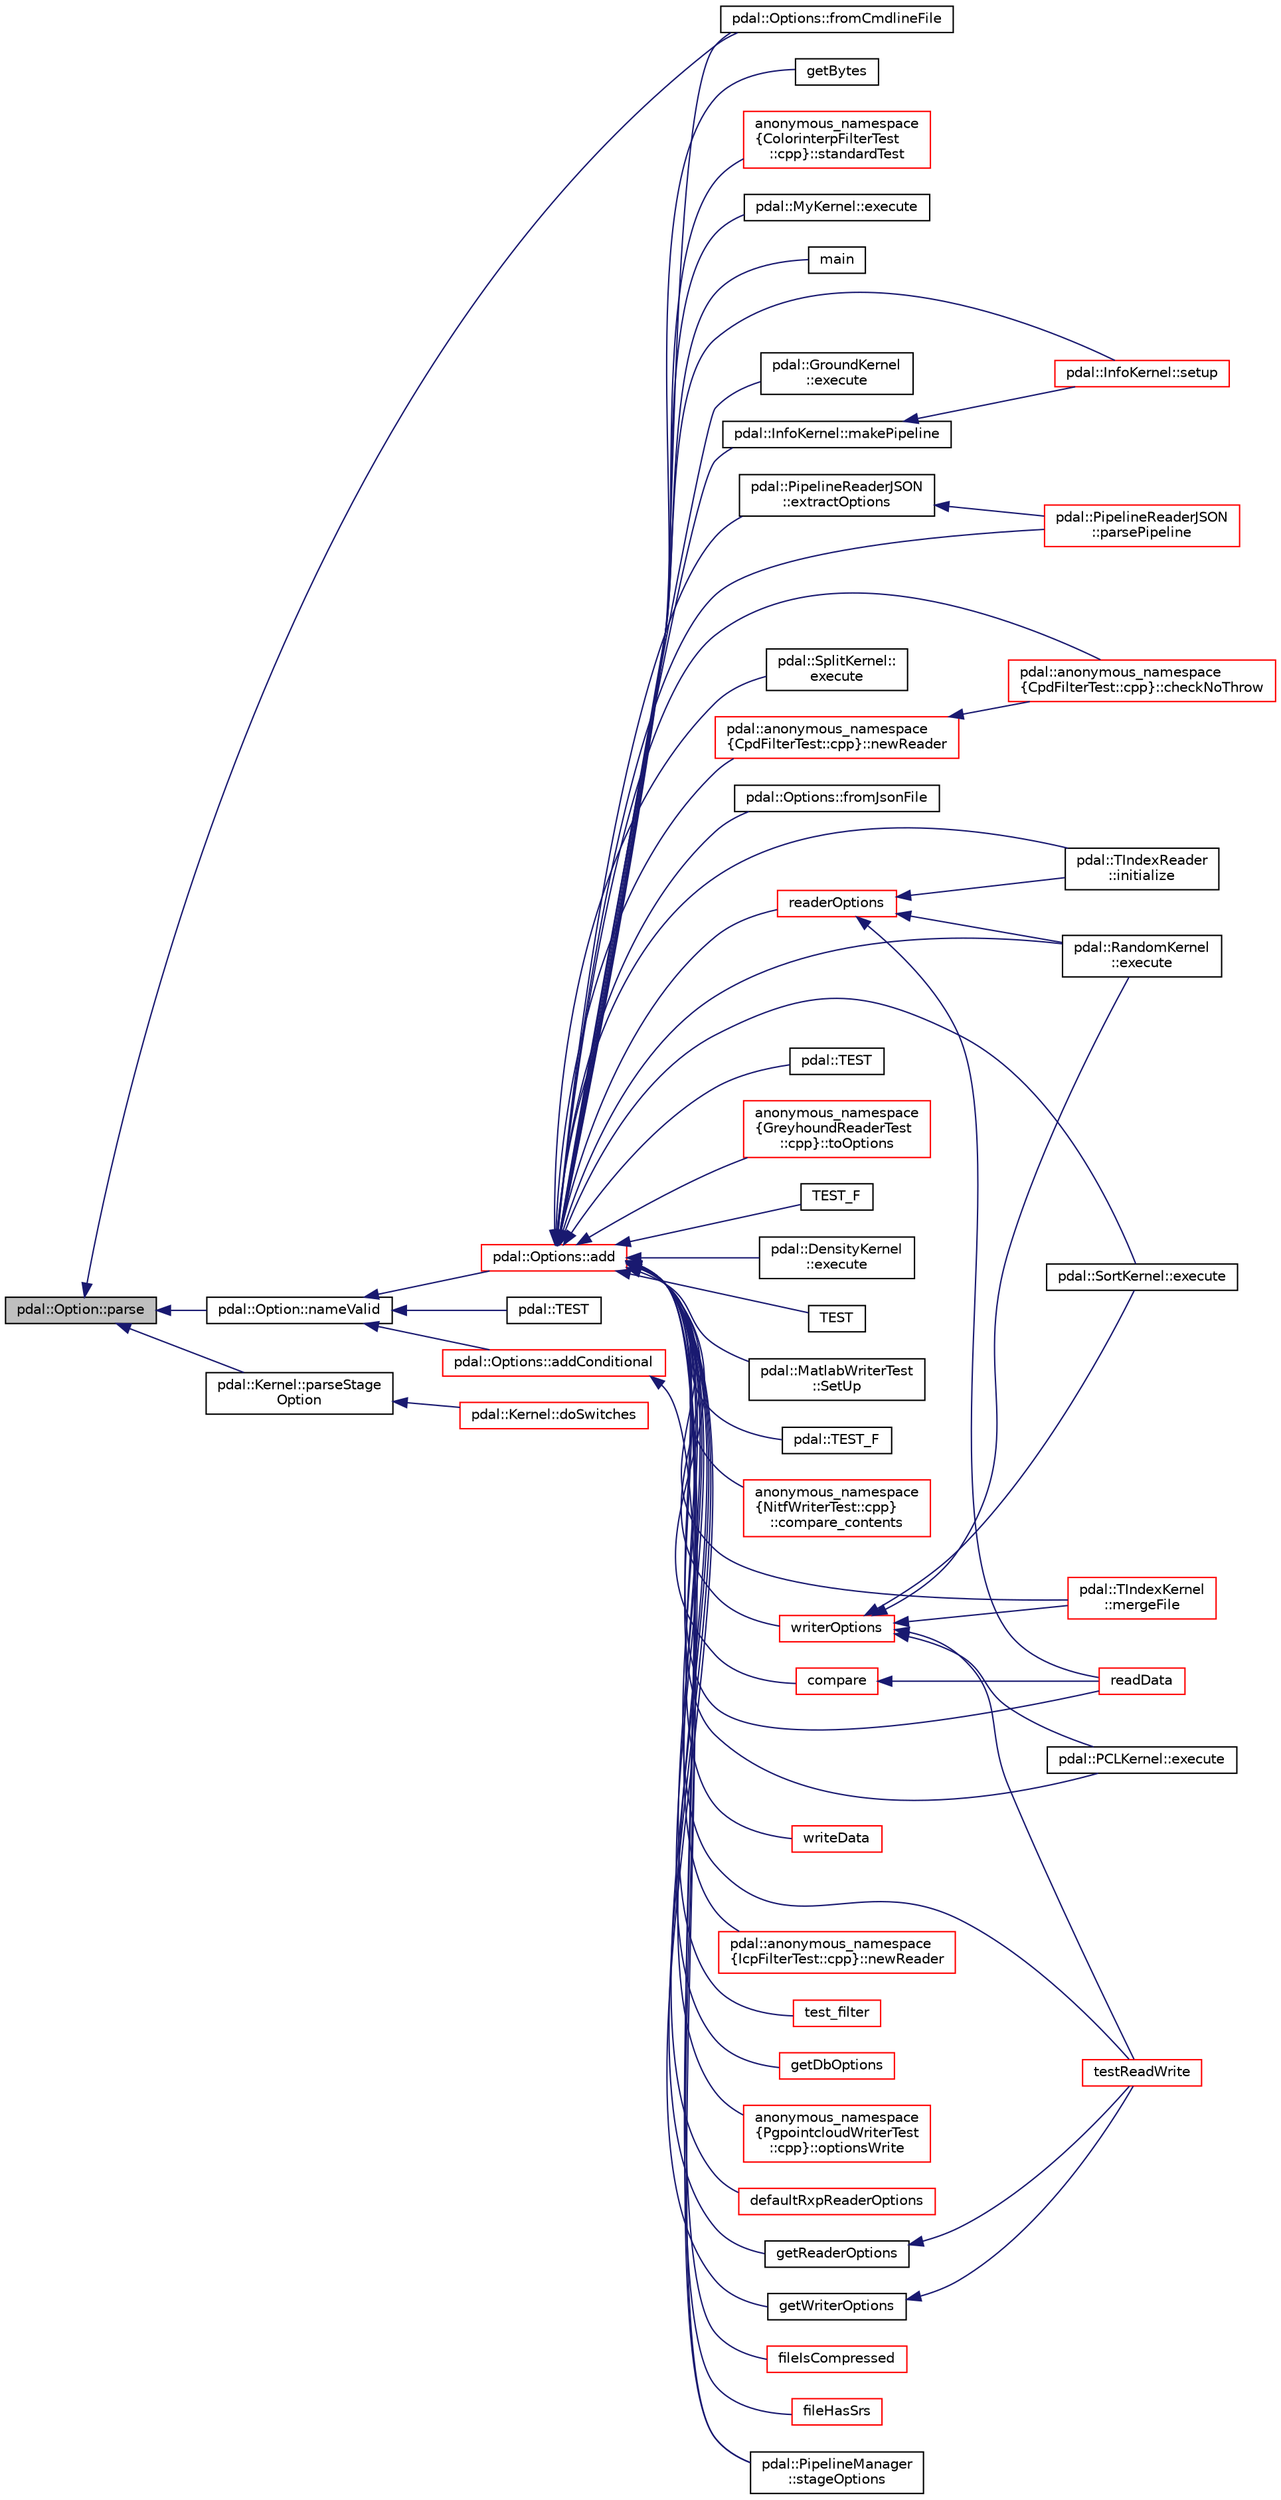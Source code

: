 digraph "pdal::Option::parse"
{
  edge [fontname="Helvetica",fontsize="10",labelfontname="Helvetica",labelfontsize="10"];
  node [fontname="Helvetica",fontsize="10",shape=record];
  rankdir="LR";
  Node1 [label="pdal::Option::parse",height=0.2,width=0.4,color="black", fillcolor="grey75", style="filled", fontcolor="black"];
  Node1 -> Node2 [dir="back",color="midnightblue",fontsize="10",style="solid",fontname="Helvetica"];
  Node2 [label="pdal::Options::fromCmdlineFile",height=0.2,width=0.4,color="black", fillcolor="white", style="filled",URL="$classpdal_1_1Options.html#a1a7ad95963052f30ee58f7958c201edf"];
  Node1 -> Node3 [dir="back",color="midnightblue",fontsize="10",style="solid",fontname="Helvetica"];
  Node3 [label="pdal::Option::nameValid",height=0.2,width=0.4,color="black", fillcolor="white", style="filled",URL="$classpdal_1_1Option.html#aef4422b88464a9cad83b3c11bf1f8cdd"];
  Node3 -> Node4 [dir="back",color="midnightblue",fontsize="10",style="solid",fontname="Helvetica"];
  Node4 [label="pdal::Options::add",height=0.2,width=0.4,color="red", fillcolor="white", style="filled",URL="$classpdal_1_1Options.html#a30826da39f9c4716412141eeeb719032"];
  Node4 -> Node5 [dir="back",color="midnightblue",fontsize="10",style="solid",fontname="Helvetica"];
  Node5 [label="pdal::MyKernel::execute",height=0.2,width=0.4,color="black", fillcolor="white", style="filled",URL="$classpdal_1_1MyKernel.html#a2aa834686cb68aab88b9d40df48d6f13"];
  Node4 -> Node6 [dir="back",color="midnightblue",fontsize="10",style="solid",fontname="Helvetica"];
  Node6 [label="main",height=0.2,width=0.4,color="black", fillcolor="white", style="filled",URL="$tutorial_8cpp.html#a0ddf1224851353fc92bfbff6f499fa97"];
  Node4 -> Node7 [dir="back",color="midnightblue",fontsize="10",style="solid",fontname="Helvetica"];
  Node7 [label="pdal::TIndexReader\l::initialize",height=0.2,width=0.4,color="black", fillcolor="white", style="filled",URL="$classpdal_1_1TIndexReader.html#a441e8f1f37ac3ac418c6d1a7144bf8cd"];
  Node4 -> Node8 [dir="back",color="midnightblue",fontsize="10",style="solid",fontname="Helvetica"];
  Node8 [label="pdal::GroundKernel\l::execute",height=0.2,width=0.4,color="black", fillcolor="white", style="filled",URL="$classpdal_1_1GroundKernel.html#a652b5f932cd5e982b887917a82f692e2"];
  Node4 -> Node9 [dir="back",color="midnightblue",fontsize="10",style="solid",fontname="Helvetica"];
  Node9 [label="pdal::InfoKernel::makePipeline",height=0.2,width=0.4,color="black", fillcolor="white", style="filled",URL="$classpdal_1_1InfoKernel.html#a5deb06e4be4b248c9e1257fc7edf7e65"];
  Node9 -> Node10 [dir="back",color="midnightblue",fontsize="10",style="solid",fontname="Helvetica"];
  Node10 [label="pdal::InfoKernel::setup",height=0.2,width=0.4,color="red", fillcolor="white", style="filled",URL="$classpdal_1_1InfoKernel.html#a00062fa07419bc191ed6269ce47e1fa0"];
  Node4 -> Node10 [dir="back",color="midnightblue",fontsize="10",style="solid",fontname="Helvetica"];
  Node4 -> Node11 [dir="back",color="midnightblue",fontsize="10",style="solid",fontname="Helvetica"];
  Node11 [label="pdal::RandomKernel\l::execute",height=0.2,width=0.4,color="black", fillcolor="white", style="filled",URL="$classpdal_1_1RandomKernel.html#ae101bc78cfab26709852a1ef31d7a38f"];
  Node4 -> Node12 [dir="back",color="midnightblue",fontsize="10",style="solid",fontname="Helvetica"];
  Node12 [label="pdal::SortKernel::execute",height=0.2,width=0.4,color="black", fillcolor="white", style="filled",URL="$classpdal_1_1SortKernel.html#a35de433cd919ac9fc87a957395323820"];
  Node4 -> Node13 [dir="back",color="midnightblue",fontsize="10",style="solid",fontname="Helvetica"];
  Node13 [label="pdal::SplitKernel::\lexecute",height=0.2,width=0.4,color="black", fillcolor="white", style="filled",URL="$classpdal_1_1SplitKernel.html#aa93e386ee8d67c65d5c31d39ec7c9971"];
  Node4 -> Node14 [dir="back",color="midnightblue",fontsize="10",style="solid",fontname="Helvetica"];
  Node14 [label="pdal::TIndexKernel\l::mergeFile",height=0.2,width=0.4,color="red", fillcolor="white", style="filled",URL="$classpdal_1_1TIndexKernel.html#a260c46e9fc8a9e5dddd395c93422dfa6"];
  Node4 -> Node15 [dir="back",color="midnightblue",fontsize="10",style="solid",fontname="Helvetica"];
  Node15 [label="pdal::Options::fromJsonFile",height=0.2,width=0.4,color="black", fillcolor="white", style="filled",URL="$classpdal_1_1Options.html#a54799c5d0bcb95e73a2574cc03aad119"];
  Node4 -> Node2 [dir="back",color="midnightblue",fontsize="10",style="solid",fontname="Helvetica"];
  Node4 -> Node16 [dir="back",color="midnightblue",fontsize="10",style="solid",fontname="Helvetica"];
  Node16 [label="pdal::PipelineManager\l::stageOptions",height=0.2,width=0.4,color="black", fillcolor="white", style="filled",URL="$classpdal_1_1PipelineManager.html#a41a70a32ff1b6bc62f036f77dfc3c7bb"];
  Node4 -> Node17 [dir="back",color="midnightblue",fontsize="10",style="solid",fontname="Helvetica"];
  Node17 [label="pdal::PipelineReaderJSON\l::parsePipeline",height=0.2,width=0.4,color="red", fillcolor="white", style="filled",URL="$classpdal_1_1PipelineReaderJSON.html#a648ae28bf1b1fc54a9aa92b5d880c434"];
  Node4 -> Node18 [dir="back",color="midnightblue",fontsize="10",style="solid",fontname="Helvetica"];
  Node18 [label="pdal::PipelineReaderJSON\l::extractOptions",height=0.2,width=0.4,color="black", fillcolor="white", style="filled",URL="$classpdal_1_1PipelineReaderJSON.html#a51024630985308ccf8843f250b685545"];
  Node18 -> Node17 [dir="back",color="midnightblue",fontsize="10",style="solid",fontname="Helvetica"];
  Node4 -> Node19 [dir="back",color="midnightblue",fontsize="10",style="solid",fontname="Helvetica"];
  Node19 [label="pdal::anonymous_namespace\l\{CpdFilterTest::cpp\}::newReader",height=0.2,width=0.4,color="red", fillcolor="white", style="filled",URL="$namespacepdal_1_1anonymous__namespace_02CpdFilterTest_8cpp_03.html#ac41688e5986694872a0680923dfbfe94"];
  Node19 -> Node20 [dir="back",color="midnightblue",fontsize="10",style="solid",fontname="Helvetica"];
  Node20 [label="pdal::anonymous_namespace\l\{CpdFilterTest::cpp\}::checkNoThrow",height=0.2,width=0.4,color="red", fillcolor="white", style="filled",URL="$namespacepdal_1_1anonymous__namespace_02CpdFilterTest_8cpp_03.html#a320ed17294674e9db1e7ca7095ae403b"];
  Node4 -> Node20 [dir="back",color="midnightblue",fontsize="10",style="solid",fontname="Helvetica"];
  Node4 -> Node21 [dir="back",color="midnightblue",fontsize="10",style="solid",fontname="Helvetica"];
  Node21 [label="pdal::TEST",height=0.2,width=0.4,color="black", fillcolor="white", style="filled",URL="$namespacepdal.html#aa08a44ef817054ea67b67520d2436a0f"];
  Node4 -> Node22 [dir="back",color="midnightblue",fontsize="10",style="solid",fontname="Helvetica"];
  Node22 [label="anonymous_namespace\l\{GreyhoundReaderTest\l::cpp\}::toOptions",height=0.2,width=0.4,color="red", fillcolor="white", style="filled",URL="$namespaceanonymous__namespace_02GreyhoundReaderTest_8cpp_03.html#a37a2d5510de037a955cadd3aac3caa83"];
  Node4 -> Node23 [dir="back",color="midnightblue",fontsize="10",style="solid",fontname="Helvetica"];
  Node23 [label="TEST_F",height=0.2,width=0.4,color="black", fillcolor="white", style="filled",URL="$GreyhoundReaderTest_8cpp.html#a9cf36985634c3277ff9ef8a401724bee"];
  Node4 -> Node24 [dir="back",color="midnightblue",fontsize="10",style="solid",fontname="Helvetica"];
  Node24 [label="pdal::DensityKernel\l::execute",height=0.2,width=0.4,color="black", fillcolor="white", style="filled",URL="$classpdal_1_1DensityKernel.html#a0c74e94ba52214ddb0455254fb25a0b3"];
  Node4 -> Node25 [dir="back",color="midnightblue",fontsize="10",style="solid",fontname="Helvetica"];
  Node25 [label="TEST",height=0.2,width=0.4,color="black", fillcolor="white", style="filled",URL="$HexbinFilterTest_8cpp.html#a3236b5bbf267f164a43a7e7d8ee9c0cc"];
  Node4 -> Node26 [dir="back",color="midnightblue",fontsize="10",style="solid",fontname="Helvetica"];
  Node26 [label="pdal::MatlabWriterTest\l::SetUp",height=0.2,width=0.4,color="black", fillcolor="white", style="filled",URL="$classpdal_1_1MatlabWriterTest.html#ae5cdef73554b9f7ac60b091f11bfdc01"];
  Node4 -> Node27 [dir="back",color="midnightblue",fontsize="10",style="solid",fontname="Helvetica"];
  Node27 [label="pdal::TEST_F",height=0.2,width=0.4,color="black", fillcolor="white", style="filled",URL="$namespacepdal.html#ab19387b4eb501050585c3603e06db46a"];
  Node4 -> Node28 [dir="back",color="midnightblue",fontsize="10",style="solid",fontname="Helvetica"];
  Node28 [label="anonymous_namespace\l\{NitfWriterTest::cpp\}\l::compare_contents",height=0.2,width=0.4,color="red", fillcolor="white", style="filled",URL="$namespaceanonymous__namespace_02NitfWriterTest_8cpp_03.html#a9850e52970d9cc3d2e55bc35a299a6dd"];
  Node4 -> Node29 [dir="back",color="midnightblue",fontsize="10",style="solid",fontname="Helvetica"];
  Node29 [label="readerOptions",height=0.2,width=0.4,color="red", fillcolor="white", style="filled",URL="$OCITest_8cpp.html#a6199cf7554920d2a08861796fcffebaa"];
  Node29 -> Node11 [dir="back",color="midnightblue",fontsize="10",style="solid",fontname="Helvetica"];
  Node29 -> Node7 [dir="back",color="midnightblue",fontsize="10",style="solid",fontname="Helvetica"];
  Node29 -> Node30 [dir="back",color="midnightblue",fontsize="10",style="solid",fontname="Helvetica"];
  Node30 [label="readData",height=0.2,width=0.4,color="red", fillcolor="white", style="filled",URL="$OCITest_8cpp.html#ab1703367762abc1490e00dcd5ccb29bc"];
  Node4 -> Node31 [dir="back",color="midnightblue",fontsize="10",style="solid",fontname="Helvetica"];
  Node31 [label="writerOptions",height=0.2,width=0.4,color="red", fillcolor="white", style="filled",URL="$OCITest_8cpp.html#a2895bbda54dda93a0d4b7e0947874134"];
  Node31 -> Node32 [dir="back",color="midnightblue",fontsize="10",style="solid",fontname="Helvetica"];
  Node32 [label="pdal::PCLKernel::execute",height=0.2,width=0.4,color="black", fillcolor="white", style="filled",URL="$classpdal_1_1PCLKernel.html#aab22ad378b4c29bbe5dd69ad6eb0c6ef"];
  Node31 -> Node12 [dir="back",color="midnightblue",fontsize="10",style="solid",fontname="Helvetica"];
  Node31 -> Node11 [dir="back",color="midnightblue",fontsize="10",style="solid",fontname="Helvetica"];
  Node31 -> Node14 [dir="back",color="midnightblue",fontsize="10",style="solid",fontname="Helvetica"];
  Node31 -> Node33 [dir="back",color="midnightblue",fontsize="10",style="solid",fontname="Helvetica"];
  Node33 [label="testReadWrite",height=0.2,width=0.4,color="red", fillcolor="white", style="filled",URL="$SQLiteTest_8cpp.html#a078fa742eaebb2e9f7c59f04870c810b"];
  Node4 -> Node34 [dir="back",color="midnightblue",fontsize="10",style="solid",fontname="Helvetica"];
  Node34 [label="writeData",height=0.2,width=0.4,color="red", fillcolor="white", style="filled",URL="$OCITest_8cpp.html#a344c9abffdaa06c7636b686a0ab4afcf"];
  Node4 -> Node35 [dir="back",color="midnightblue",fontsize="10",style="solid",fontname="Helvetica"];
  Node35 [label="compare",height=0.2,width=0.4,color="red", fillcolor="white", style="filled",URL="$OCITest_8cpp.html#aa992a42d3b52c376e3902f1412402781"];
  Node35 -> Node30 [dir="back",color="midnightblue",fontsize="10",style="solid",fontname="Helvetica"];
  Node4 -> Node30 [dir="back",color="midnightblue",fontsize="10",style="solid",fontname="Helvetica"];
  Node4 -> Node32 [dir="back",color="midnightblue",fontsize="10",style="solid",fontname="Helvetica"];
  Node4 -> Node36 [dir="back",color="midnightblue",fontsize="10",style="solid",fontname="Helvetica"];
  Node36 [label="pdal::anonymous_namespace\l\{IcpFilterTest::cpp\}::newReader",height=0.2,width=0.4,color="red", fillcolor="white", style="filled",URL="$namespacepdal_1_1anonymous__namespace_02IcpFilterTest_8cpp_03.html#af01af8888cc2abd24c7bbbcac99602b6"];
  Node4 -> Node37 [dir="back",color="midnightblue",fontsize="10",style="solid",fontname="Helvetica"];
  Node37 [label="test_filter",height=0.2,width=0.4,color="red", fillcolor="white", style="filled",URL="$PCLBlockFilterTest_8cpp.html#a506f5fda840d2b9c9ca9c0bd6433d27a"];
  Node4 -> Node38 [dir="back",color="midnightblue",fontsize="10",style="solid",fontname="Helvetica"];
  Node38 [label="getDbOptions",height=0.2,width=0.4,color="red", fillcolor="white", style="filled",URL="$PgpointcloudWriterTest_8cpp.html#a8e16b46491694e4a628ef5e332e7b664"];
  Node4 -> Node39 [dir="back",color="midnightblue",fontsize="10",style="solid",fontname="Helvetica"];
  Node39 [label="anonymous_namespace\l\{PgpointcloudWriterTest\l::cpp\}::optionsWrite",height=0.2,width=0.4,color="red", fillcolor="white", style="filled",URL="$namespaceanonymous__namespace_02PgpointcloudWriterTest_8cpp_03.html#a3209b8eba8b356583e962c597df644fd"];
  Node4 -> Node40 [dir="back",color="midnightblue",fontsize="10",style="solid",fontname="Helvetica"];
  Node40 [label="defaultRxpReaderOptions",height=0.2,width=0.4,color="red", fillcolor="white", style="filled",URL="$RxpReaderTest_8cpp.html#a42cc5864597ac030c7181f1b0e9ca09a"];
  Node4 -> Node41 [dir="back",color="midnightblue",fontsize="10",style="solid",fontname="Helvetica"];
  Node41 [label="getWriterOptions",height=0.2,width=0.4,color="black", fillcolor="white", style="filled",URL="$SQLiteTest_8cpp.html#a8feb4b20d13fe13ef5039e1eca234610"];
  Node41 -> Node33 [dir="back",color="midnightblue",fontsize="10",style="solid",fontname="Helvetica"];
  Node4 -> Node42 [dir="back",color="midnightblue",fontsize="10",style="solid",fontname="Helvetica"];
  Node42 [label="getReaderOptions",height=0.2,width=0.4,color="black", fillcolor="white", style="filled",URL="$SQLiteTest_8cpp.html#aa53b992824afcc867dfda9a269dc9728"];
  Node42 -> Node33 [dir="back",color="midnightblue",fontsize="10",style="solid",fontname="Helvetica"];
  Node4 -> Node33 [dir="back",color="midnightblue",fontsize="10",style="solid",fontname="Helvetica"];
  Node4 -> Node43 [dir="back",color="midnightblue",fontsize="10",style="solid",fontname="Helvetica"];
  Node43 [label="fileIsCompressed",height=0.2,width=0.4,color="red", fillcolor="white", style="filled",URL="$pc2pcTest_8cpp.html#a67c579fe6132748ac1a91c1c053d8d87"];
  Node4 -> Node44 [dir="back",color="midnightblue",fontsize="10",style="solid",fontname="Helvetica"];
  Node44 [label="fileHasSrs",height=0.2,width=0.4,color="red", fillcolor="white", style="filled",URL="$pc2pcTest_8cpp.html#a88ec459e7e2409cdd35e981f82bf1a88"];
  Node4 -> Node45 [dir="back",color="midnightblue",fontsize="10",style="solid",fontname="Helvetica"];
  Node45 [label="getBytes",height=0.2,width=0.4,color="black", fillcolor="white", style="filled",URL="$CompressionTest_8cpp.html#a6d46cc9b57a277b3a7c486859232bcf8"];
  Node4 -> Node46 [dir="back",color="midnightblue",fontsize="10",style="solid",fontname="Helvetica"];
  Node46 [label="anonymous_namespace\l\{ColorinterpFilterTest\l::cpp\}::standardTest",height=0.2,width=0.4,color="red", fillcolor="white", style="filled",URL="$namespaceanonymous__namespace_02ColorinterpFilterTest_8cpp_03.html#a2c7a8c71c9e37bd0e7821a01064bd259"];
  Node3 -> Node47 [dir="back",color="midnightblue",fontsize="10",style="solid",fontname="Helvetica"];
  Node47 [label="pdal::Options::addConditional",height=0.2,width=0.4,color="red", fillcolor="white", style="filled",URL="$classpdal_1_1Options.html#aab2dd4f9208512ad8c38a71ad9d2c98b"];
  Node47 -> Node16 [dir="back",color="midnightblue",fontsize="10",style="solid",fontname="Helvetica"];
  Node3 -> Node48 [dir="back",color="midnightblue",fontsize="10",style="solid",fontname="Helvetica"];
  Node48 [label="pdal::TEST",height=0.2,width=0.4,color="black", fillcolor="white", style="filled",URL="$namespacepdal.html#ab268d6e5848c5e907f589f9f383777be"];
  Node1 -> Node49 [dir="back",color="midnightblue",fontsize="10",style="solid",fontname="Helvetica"];
  Node49 [label="pdal::Kernel::parseStage\lOption",height=0.2,width=0.4,color="black", fillcolor="white", style="filled",URL="$classpdal_1_1Kernel.html#af513332c276256a728125e1d1af3a7f1"];
  Node49 -> Node50 [dir="back",color="midnightblue",fontsize="10",style="solid",fontname="Helvetica"];
  Node50 [label="pdal::Kernel::doSwitches",height=0.2,width=0.4,color="red", fillcolor="white", style="filled",URL="$classpdal_1_1Kernel.html#a03863e07df6fe6c6dc915e2d21f1b153"];
}
